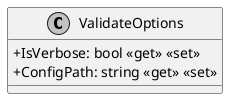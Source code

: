 @startuml
skinparam monochrome true
skinparam classAttributeIconSize 0

!startsub default
class ValidateOptions {
    + IsVerbose: bool <<get>> <<set>>
    + ConfigPath: string <<get>> <<set>>
}
!endsub

@enduml
